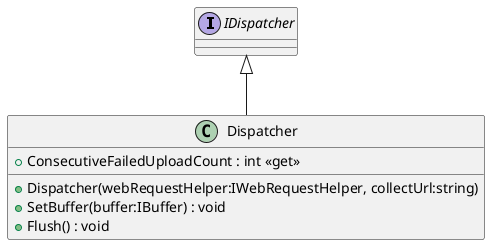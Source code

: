 @startuml
interface IDispatcher {
}
class Dispatcher {
    + ConsecutiveFailedUploadCount : int <<get>>
    + Dispatcher(webRequestHelper:IWebRequestHelper, collectUrl:string)
    + SetBuffer(buffer:IBuffer) : void
    + Flush() : void
}
IDispatcher <|-- Dispatcher
@enduml
